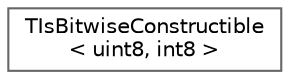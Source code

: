 digraph "Graphical Class Hierarchy"
{
 // INTERACTIVE_SVG=YES
 // LATEX_PDF_SIZE
  bgcolor="transparent";
  edge [fontname=Helvetica,fontsize=10,labelfontname=Helvetica,labelfontsize=10];
  node [fontname=Helvetica,fontsize=10,shape=box,height=0.2,width=0.4];
  rankdir="LR";
  Node0 [id="Node000000",label="TIsBitwiseConstructible\l\< uint8, int8 \>",height=0.2,width=0.4,color="grey40", fillcolor="white", style="filled",URL="$d8/d35/structTIsBitwiseConstructible_3_01uint8_00_01int8_01_4.html",tooltip=" "];
}
